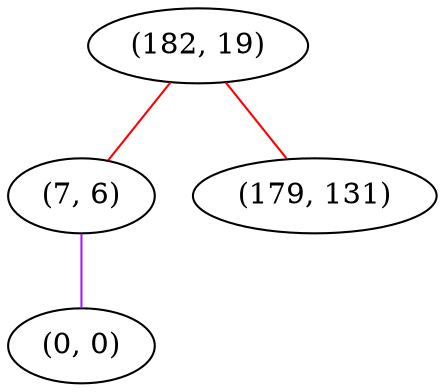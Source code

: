 graph "" {
"(182, 19)";
"(7, 6)";
"(0, 0)";
"(179, 131)";
"(182, 19)" -- "(7, 6)"  [color=red, key=0, weight=1];
"(182, 19)" -- "(179, 131)"  [color=red, key=0, weight=1];
"(7, 6)" -- "(0, 0)"  [color=purple, key=0, weight=4];
}

